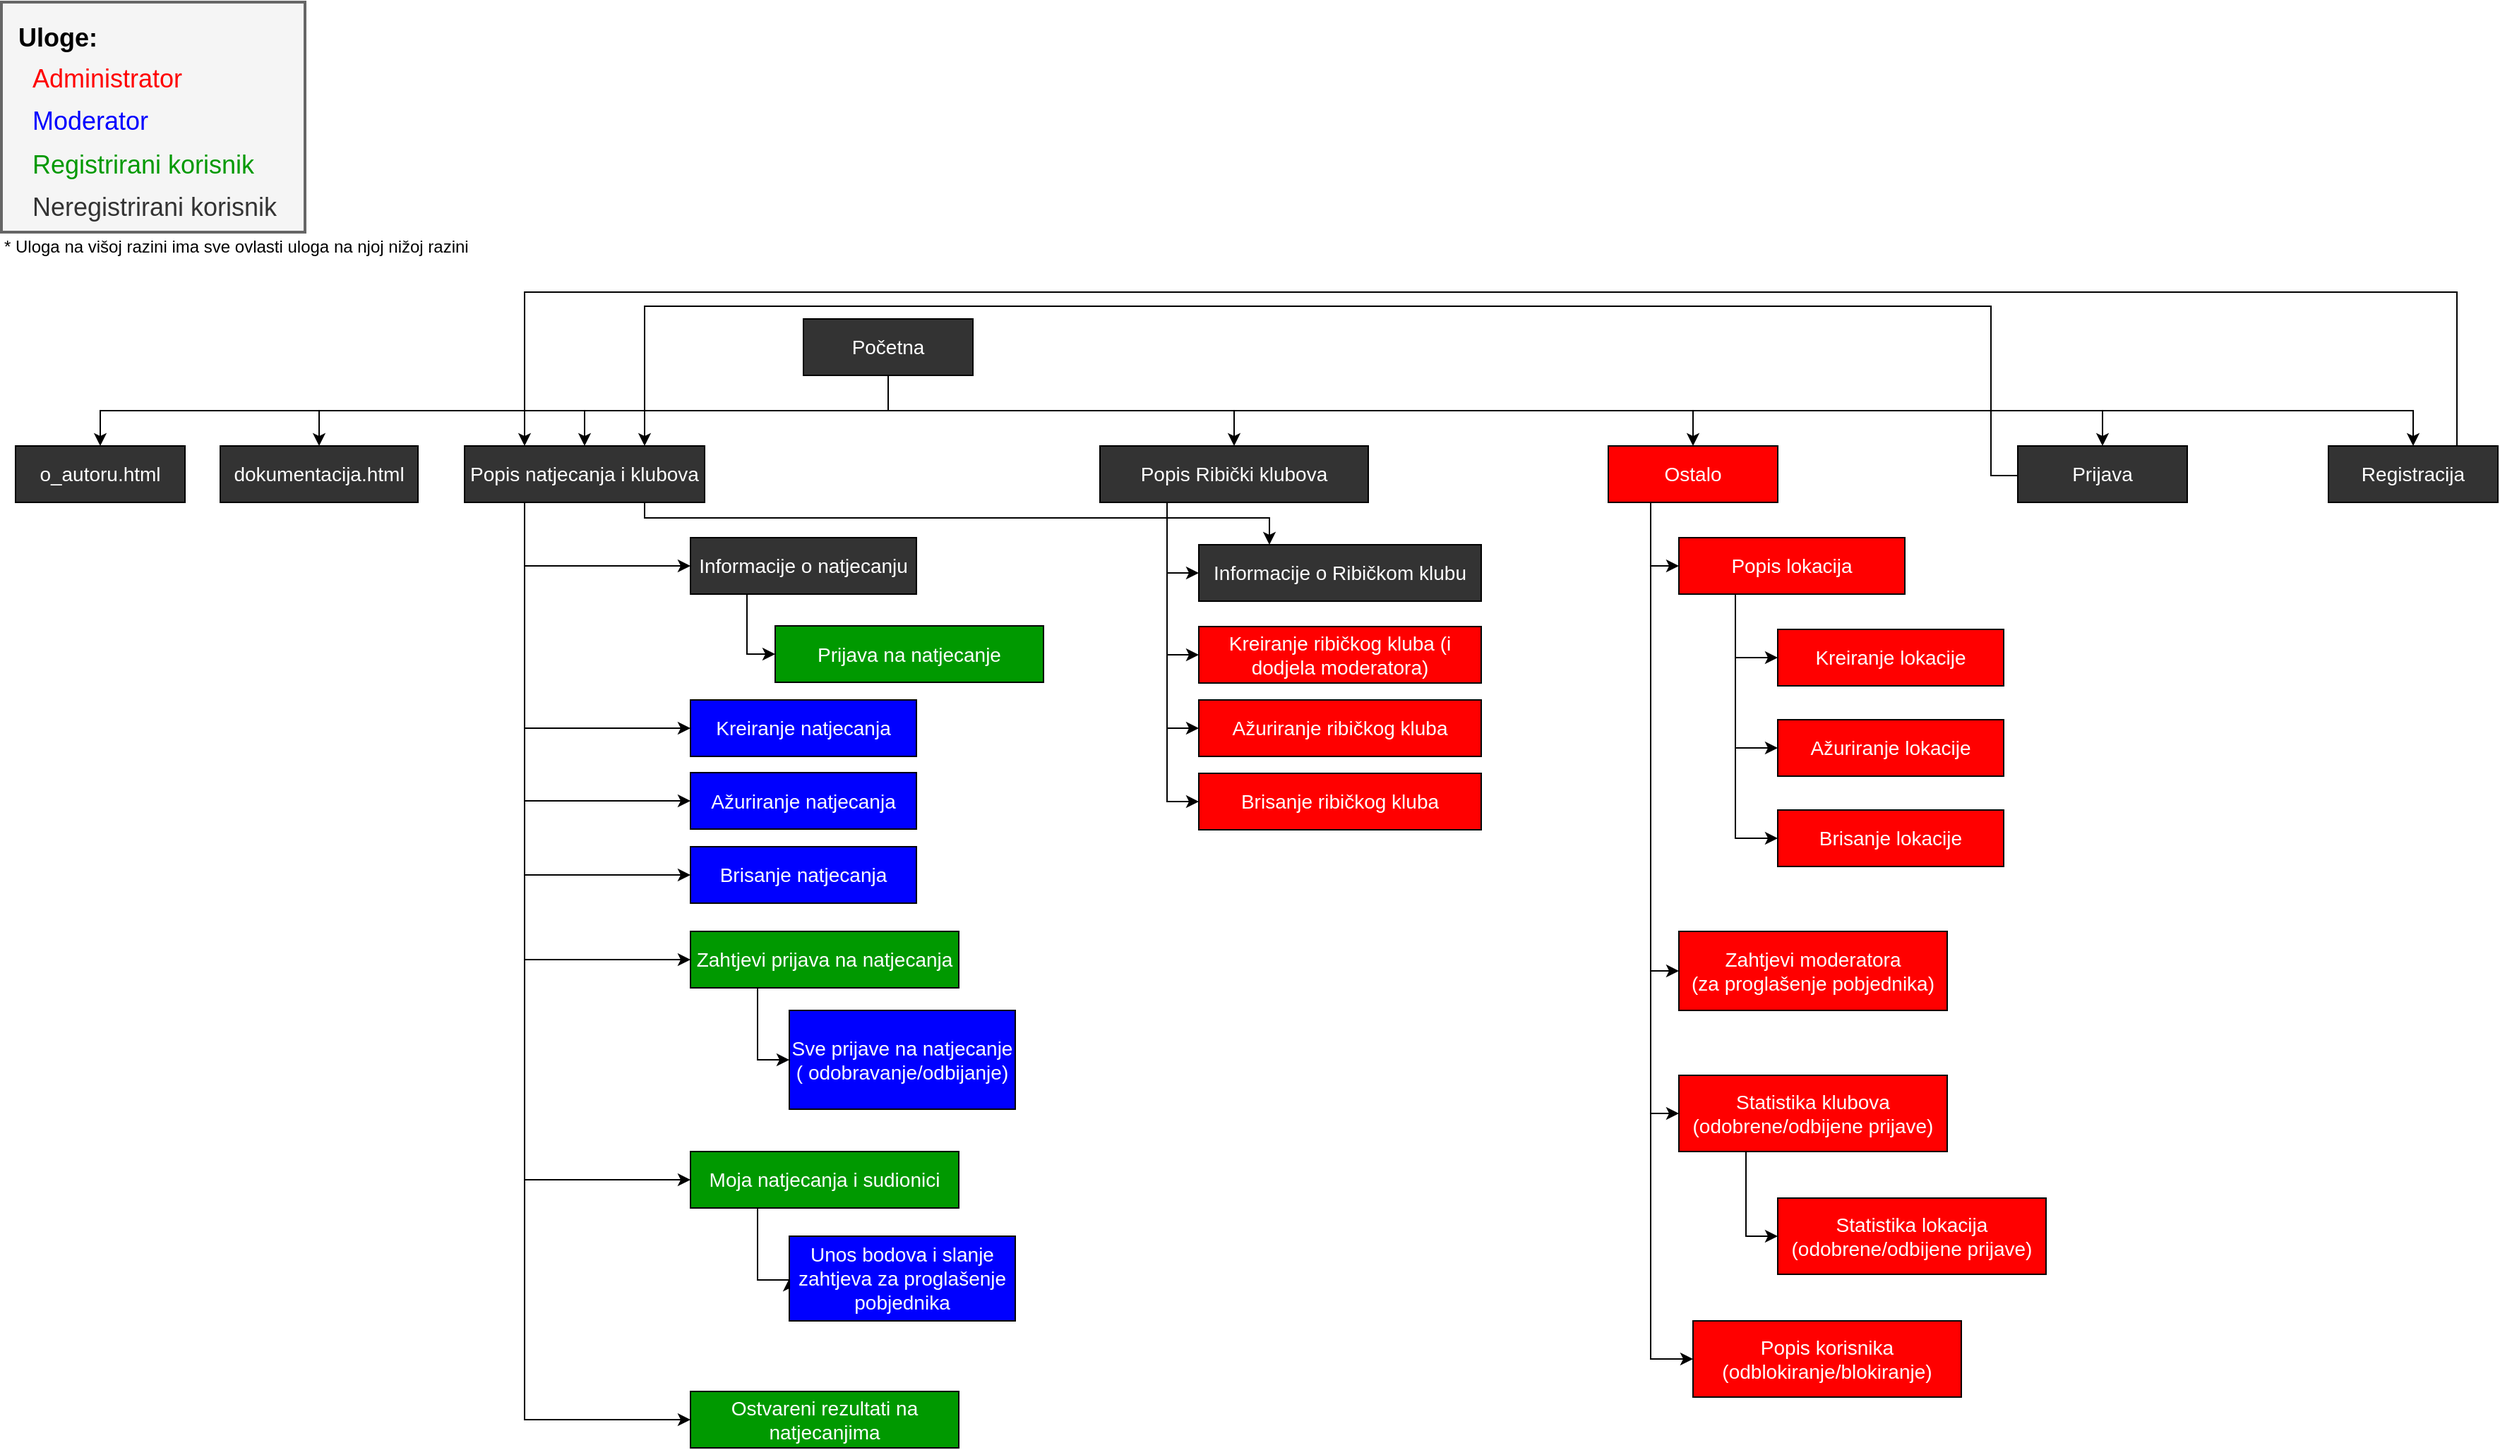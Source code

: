 <mxfile version="10.7.3" type="device"><diagram id="GscYCZu5bTDggxSks4sM" name="Page-1"><mxGraphModel dx="2507" dy="2073" grid="1" gridSize="10" guides="1" tooltips="1" connect="1" arrows="1" fold="1" page="1" pageScale="1" pageWidth="827" pageHeight="1169" math="0" shadow="0"><root><mxCell id="0"/><mxCell id="1" parent="0"/><mxCell id="9zR0Nvz8Ftdz8GRD3QY8-79" value="" style="rounded=0;whiteSpace=wrap;html=1;strokeWidth=2;fillColor=#f5f5f5;strokeColor=#666666;fontColor=#333333;" parent="1" vertex="1"><mxGeometry x="-248" y="-234.5" width="215" height="163" as="geometry"/></mxCell><mxCell id="9zR0Nvz8Ftdz8GRD3QY8-15" style="edgeStyle=orthogonalEdgeStyle;rounded=0;orthogonalLoop=1;jettySize=auto;html=1;exitX=0.5;exitY=1;exitDx=0;exitDy=0;entryX=0.5;entryY=0;entryDx=0;entryDy=0;" parent="1" source="9zR0Nvz8Ftdz8GRD3QY8-1" target="9zR0Nvz8Ftdz8GRD3QY8-9" edge="1"><mxGeometry relative="1" as="geometry"/></mxCell><mxCell id="9zR0Nvz8Ftdz8GRD3QY8-17" style="edgeStyle=orthogonalEdgeStyle;rounded=0;orthogonalLoop=1;jettySize=auto;html=1;exitX=0.5;exitY=1;exitDx=0;exitDy=0;" parent="1" source="9zR0Nvz8Ftdz8GRD3QY8-1" target="9zR0Nvz8Ftdz8GRD3QY8-7" edge="1"><mxGeometry relative="1" as="geometry"/></mxCell><mxCell id="9zR0Nvz8Ftdz8GRD3QY8-18" style="edgeStyle=orthogonalEdgeStyle;rounded=0;orthogonalLoop=1;jettySize=auto;html=1;exitX=0.5;exitY=1;exitDx=0;exitDy=0;" parent="1" source="9zR0Nvz8Ftdz8GRD3QY8-1" target="9zR0Nvz8Ftdz8GRD3QY8-2" edge="1"><mxGeometry relative="1" as="geometry"/></mxCell><mxCell id="9zR0Nvz8Ftdz8GRD3QY8-22" style="edgeStyle=orthogonalEdgeStyle;rounded=0;orthogonalLoop=1;jettySize=auto;html=1;exitX=0.5;exitY=1;exitDx=0;exitDy=0;entryX=0.5;entryY=0;entryDx=0;entryDy=0;" parent="1" source="9zR0Nvz8Ftdz8GRD3QY8-1" target="9zR0Nvz8Ftdz8GRD3QY8-3" edge="1"><mxGeometry relative="1" as="geometry"/></mxCell><mxCell id="9zR0Nvz8Ftdz8GRD3QY8-26" style="edgeStyle=orthogonalEdgeStyle;rounded=0;orthogonalLoop=1;jettySize=auto;html=1;exitX=0.5;exitY=1;exitDx=0;exitDy=0;" parent="1" source="9zR0Nvz8Ftdz8GRD3QY8-1" target="9zR0Nvz8Ftdz8GRD3QY8-24" edge="1"><mxGeometry relative="1" as="geometry"/></mxCell><mxCell id="9zR0Nvz8Ftdz8GRD3QY8-27" style="edgeStyle=orthogonalEdgeStyle;rounded=0;orthogonalLoop=1;jettySize=auto;html=1;exitX=0.5;exitY=1;exitDx=0;exitDy=0;" parent="1" source="9zR0Nvz8Ftdz8GRD3QY8-1" target="9zR0Nvz8Ftdz8GRD3QY8-25" edge="1"><mxGeometry relative="1" as="geometry"/></mxCell><mxCell id="0npXBOmnG-CyoyQicnhm-7" style="edgeStyle=orthogonalEdgeStyle;rounded=0;orthogonalLoop=1;jettySize=auto;html=1;exitX=0.5;exitY=1;exitDx=0;exitDy=0;" edge="1" parent="1" source="9zR0Nvz8Ftdz8GRD3QY8-1" target="0npXBOmnG-CyoyQicnhm-6"><mxGeometry relative="1" as="geometry"/></mxCell><mxCell id="9zR0Nvz8Ftdz8GRD3QY8-1" value="&lt;font style=&quot;font-size: 14px&quot;&gt;Početna&lt;/font&gt;" style="rounded=0;whiteSpace=wrap;html=1;fillColor=#333333;fontColor=#FFFFFF;" parent="1" vertex="1"><mxGeometry x="320" y="-10" width="120" height="40" as="geometry"/></mxCell><mxCell id="9zR0Nvz8Ftdz8GRD3QY8-55" style="edgeStyle=orthogonalEdgeStyle;rounded=0;orthogonalLoop=1;jettySize=auto;html=1;exitX=0;exitY=0.5;exitDx=0;exitDy=0;entryX=0.75;entryY=0;entryDx=0;entryDy=0;" parent="1" source="9zR0Nvz8Ftdz8GRD3QY8-2" target="9zR0Nvz8Ftdz8GRD3QY8-24" edge="1"><mxGeometry relative="1" as="geometry"><Array as="points"><mxPoint x="1161" y="101"/><mxPoint x="1161" y="-19"/><mxPoint x="207" y="-19"/></Array></mxGeometry></mxCell><mxCell id="9zR0Nvz8Ftdz8GRD3QY8-2" value="&lt;font style=&quot;font-size: 14px&quot;&gt;Prijava&lt;/font&gt;" style="rounded=0;whiteSpace=wrap;html=1;fontColor=#FFFFFF;fillColor=#333333;" parent="1" vertex="1"><mxGeometry x="1180" y="80" width="120" height="40" as="geometry"/></mxCell><mxCell id="0npXBOmnG-CyoyQicnhm-5" style="edgeStyle=orthogonalEdgeStyle;rounded=0;orthogonalLoop=1;jettySize=auto;html=1;exitX=0.75;exitY=0;exitDx=0;exitDy=0;entryX=0.25;entryY=0;entryDx=0;entryDy=0;" edge="1" parent="1" source="9zR0Nvz8Ftdz8GRD3QY8-3" target="9zR0Nvz8Ftdz8GRD3QY8-24"><mxGeometry relative="1" as="geometry"><Array as="points"><mxPoint x="1491" y="-29"/><mxPoint x="123" y="-29"/></Array></mxGeometry></mxCell><mxCell id="9zR0Nvz8Ftdz8GRD3QY8-3" value="&lt;font style=&quot;font-size: 14px&quot;&gt;Registracija&lt;/font&gt;" style="rounded=0;whiteSpace=wrap;html=1;fillColor=#333333;fontColor=#FFFFFF;" parent="1" vertex="1"><mxGeometry x="1400" y="80" width="120" height="40" as="geometry"/></mxCell><mxCell id="9zR0Nvz8Ftdz8GRD3QY8-7" value="&lt;font style=&quot;font-size: 14px&quot;&gt;o_autoru.html&lt;/font&gt;" style="rounded=0;whiteSpace=wrap;html=1;fillColor=#333333;fontColor=#FFFFFF;" parent="1" vertex="1"><mxGeometry x="-238" y="80" width="120" height="40" as="geometry"/></mxCell><mxCell id="9zR0Nvz8Ftdz8GRD3QY8-9" value="&lt;span style=&quot;font-size: 14px&quot;&gt;dokumentacija.html&lt;/span&gt;" style="rounded=0;whiteSpace=wrap;html=1;fontColor=#FFFFFF;fillColor=#333333;" parent="1" vertex="1"><mxGeometry x="-93" y="80" width="140" height="40" as="geometry"/></mxCell><mxCell id="9zR0Nvz8Ftdz8GRD3QY8-35" style="edgeStyle=orthogonalEdgeStyle;rounded=0;orthogonalLoop=1;jettySize=auto;html=1;exitX=0.25;exitY=1;exitDx=0;exitDy=0;entryX=0;entryY=0.5;entryDx=0;entryDy=0;" parent="1" source="9zR0Nvz8Ftdz8GRD3QY8-24" target="9zR0Nvz8Ftdz8GRD3QY8-31" edge="1"><mxGeometry relative="1" as="geometry"/></mxCell><mxCell id="9zR0Nvz8Ftdz8GRD3QY8-36" style="edgeStyle=orthogonalEdgeStyle;rounded=0;orthogonalLoop=1;jettySize=auto;html=1;exitX=0.25;exitY=1;exitDx=0;exitDy=0;entryX=0;entryY=0.5;entryDx=0;entryDy=0;" parent="1" source="9zR0Nvz8Ftdz8GRD3QY8-24" target="9zR0Nvz8Ftdz8GRD3QY8-32" edge="1"><mxGeometry relative="1" as="geometry"/></mxCell><mxCell id="9zR0Nvz8Ftdz8GRD3QY8-57" style="edgeStyle=orthogonalEdgeStyle;rounded=0;orthogonalLoop=1;jettySize=auto;html=1;exitX=0.25;exitY=1;exitDx=0;exitDy=0;entryX=0;entryY=0.5;entryDx=0;entryDy=0;" parent="1" source="9zR0Nvz8Ftdz8GRD3QY8-24" target="9zR0Nvz8Ftdz8GRD3QY8-28" edge="1"><mxGeometry relative="1" as="geometry"/></mxCell><mxCell id="9zR0Nvz8Ftdz8GRD3QY8-59" style="edgeStyle=orthogonalEdgeStyle;rounded=0;orthogonalLoop=1;jettySize=auto;html=1;exitX=0.25;exitY=1;exitDx=0;exitDy=0;entryX=0;entryY=0.5;entryDx=0;entryDy=0;" parent="1" source="9zR0Nvz8Ftdz8GRD3QY8-24" target="9zR0Nvz8Ftdz8GRD3QY8-58" edge="1"><mxGeometry relative="1" as="geometry"/></mxCell><mxCell id="0npXBOmnG-CyoyQicnhm-4" style="edgeStyle=orthogonalEdgeStyle;rounded=0;orthogonalLoop=1;jettySize=auto;html=1;exitX=0.75;exitY=1;exitDx=0;exitDy=0;entryX=0.25;entryY=0;entryDx=0;entryDy=0;" edge="1" parent="1" source="9zR0Nvz8Ftdz8GRD3QY8-24" target="9zR0Nvz8Ftdz8GRD3QY8-44"><mxGeometry relative="1" as="geometry"><Array as="points"><mxPoint x="208" y="131"/><mxPoint x="650" y="131"/></Array></mxGeometry></mxCell><mxCell id="0npXBOmnG-CyoyQicnhm-13" style="edgeStyle=orthogonalEdgeStyle;rounded=0;orthogonalLoop=1;jettySize=auto;html=1;exitX=0.25;exitY=1;exitDx=0;exitDy=0;entryX=0;entryY=0.5;entryDx=0;entryDy=0;" edge="1" parent="1" source="9zR0Nvz8Ftdz8GRD3QY8-24" target="0npXBOmnG-CyoyQicnhm-10"><mxGeometry relative="1" as="geometry"/></mxCell><mxCell id="0npXBOmnG-CyoyQicnhm-14" style="edgeStyle=orthogonalEdgeStyle;rounded=0;orthogonalLoop=1;jettySize=auto;html=1;exitX=0.25;exitY=1;exitDx=0;exitDy=0;entryX=0;entryY=0.5;entryDx=0;entryDy=0;" edge="1" parent="1" source="9zR0Nvz8Ftdz8GRD3QY8-24" target="0npXBOmnG-CyoyQicnhm-11"><mxGeometry relative="1" as="geometry"/></mxCell><mxCell id="0npXBOmnG-CyoyQicnhm-15" style="edgeStyle=orthogonalEdgeStyle;rounded=0;orthogonalLoop=1;jettySize=auto;html=1;exitX=0.25;exitY=1;exitDx=0;exitDy=0;entryX=0;entryY=0.5;entryDx=0;entryDy=0;" edge="1" parent="1" source="9zR0Nvz8Ftdz8GRD3QY8-24" target="0npXBOmnG-CyoyQicnhm-12"><mxGeometry relative="1" as="geometry"/></mxCell><mxCell id="9zR0Nvz8Ftdz8GRD3QY8-24" value="&lt;span style=&quot;font-size: 14px&quot;&gt;Popis natjecanja i klubova&lt;/span&gt;" style="rounded=0;whiteSpace=wrap;html=1;fontColor=#FFFFFF;fillColor=#333333;" parent="1" vertex="1"><mxGeometry x="80" y="80" width="170" height="40" as="geometry"/></mxCell><mxCell id="9zR0Nvz8Ftdz8GRD3QY8-46" style="edgeStyle=orthogonalEdgeStyle;rounded=0;orthogonalLoop=1;jettySize=auto;html=1;exitX=0.25;exitY=1;exitDx=0;exitDy=0;entryX=0;entryY=0.5;entryDx=0;entryDy=0;" parent="1" source="9zR0Nvz8Ftdz8GRD3QY8-25" target="9zR0Nvz8Ftdz8GRD3QY8-44" edge="1"><mxGeometry relative="1" as="geometry"/></mxCell><mxCell id="0npXBOmnG-CyoyQicnhm-21" style="edgeStyle=orthogonalEdgeStyle;rounded=0;orthogonalLoop=1;jettySize=auto;html=1;exitX=0.25;exitY=1;exitDx=0;exitDy=0;entryX=0;entryY=0.5;entryDx=0;entryDy=0;" edge="1" parent="1" source="9zR0Nvz8Ftdz8GRD3QY8-25" target="0npXBOmnG-CyoyQicnhm-18"><mxGeometry relative="1" as="geometry"/></mxCell><mxCell id="0npXBOmnG-CyoyQicnhm-22" style="edgeStyle=orthogonalEdgeStyle;rounded=0;orthogonalLoop=1;jettySize=auto;html=1;exitX=0.25;exitY=1;exitDx=0;exitDy=0;entryX=0;entryY=0.5;entryDx=0;entryDy=0;" edge="1" parent="1" source="9zR0Nvz8Ftdz8GRD3QY8-25" target="0npXBOmnG-CyoyQicnhm-19"><mxGeometry relative="1" as="geometry"/></mxCell><mxCell id="0npXBOmnG-CyoyQicnhm-23" style="edgeStyle=orthogonalEdgeStyle;rounded=0;orthogonalLoop=1;jettySize=auto;html=1;exitX=0.25;exitY=1;exitDx=0;exitDy=0;entryX=0;entryY=0.5;entryDx=0;entryDy=0;" edge="1" parent="1" source="9zR0Nvz8Ftdz8GRD3QY8-25" target="0npXBOmnG-CyoyQicnhm-20"><mxGeometry relative="1" as="geometry"/></mxCell><mxCell id="9zR0Nvz8Ftdz8GRD3QY8-25" value="&lt;span style=&quot;font-size: 14px&quot;&gt;Popis Ribički klubova&lt;/span&gt;" style="rounded=0;whiteSpace=wrap;html=1;fillColor=#333333;fontColor=#FFFFFF;" parent="1" vertex="1"><mxGeometry x="530" y="80" width="190" height="40" as="geometry"/></mxCell><mxCell id="9zR0Nvz8Ftdz8GRD3QY8-28" value="&lt;span style=&quot;font-size: 14px&quot;&gt;Ostvareni rezultati na natjecanjima&lt;/span&gt;" style="rounded=0;whiteSpace=wrap;html=1;fillColor=#009900;fontColor=#FFFFFF;" parent="1" vertex="1"><mxGeometry x="240" y="750" width="190" height="40" as="geometry"/></mxCell><mxCell id="9zR0Nvz8Ftdz8GRD3QY8-30" value="&lt;span style=&quot;font-size: 14px&quot;&gt;Prijava na natjecanje&lt;/span&gt;" style="rounded=0;whiteSpace=wrap;html=1;fillColor=#009900;fontColor=#FFFFFF;" parent="1" vertex="1"><mxGeometry x="300" y="207.5" width="190" height="40" as="geometry"/></mxCell><mxCell id="0npXBOmnG-CyoyQicnhm-17" style="edgeStyle=orthogonalEdgeStyle;rounded=0;orthogonalLoop=1;jettySize=auto;html=1;exitX=0.25;exitY=1;exitDx=0;exitDy=0;entryX=0;entryY=0.5;entryDx=0;entryDy=0;" edge="1" parent="1" source="9zR0Nvz8Ftdz8GRD3QY8-31" target="0npXBOmnG-CyoyQicnhm-16"><mxGeometry relative="1" as="geometry"/></mxCell><mxCell id="9zR0Nvz8Ftdz8GRD3QY8-31" value="&lt;span style=&quot;font-size: 14px&quot;&gt;Zahtjevi prijava na natjecanja&lt;/span&gt;" style="rounded=0;whiteSpace=wrap;html=1;fontColor=#FFFFFF;fillColor=#009900;" parent="1" vertex="1"><mxGeometry x="240" y="424" width="190" height="40" as="geometry"/></mxCell><mxCell id="9zR0Nvz8Ftdz8GRD3QY8-37" style="edgeStyle=orthogonalEdgeStyle;rounded=0;orthogonalLoop=1;jettySize=auto;html=1;exitX=0.25;exitY=1;exitDx=0;exitDy=0;entryX=0;entryY=0.5;entryDx=0;entryDy=0;" parent="1" source="9zR0Nvz8Ftdz8GRD3QY8-32" target="9zR0Nvz8Ftdz8GRD3QY8-40" edge="1"><mxGeometry relative="1" as="geometry"><Array as="points"><mxPoint x="288" y="671"/></Array><mxPoint x="299.667" y="660" as="targetPoint"/></mxGeometry></mxCell><mxCell id="9zR0Nvz8Ftdz8GRD3QY8-32" value="&lt;span style=&quot;font-size: 14px&quot;&gt;Moja natjecanja i sudionici&lt;/span&gt;" style="rounded=0;whiteSpace=wrap;html=1;fontColor=#FFFFFF;fillColor=#009900;" parent="1" vertex="1"><mxGeometry x="240" y="580" width="190" height="40" as="geometry"/></mxCell><mxCell id="9zR0Nvz8Ftdz8GRD3QY8-40" value="&lt;span style=&quot;font-size: 14px&quot;&gt;Unos bodova i slanje zahtjeva za proglašenje pobjednika&lt;/span&gt;" style="rounded=0;whiteSpace=wrap;html=1;fontColor=#FFFFFF;fillColor=#0000FF;" parent="1" vertex="1"><mxGeometry x="310" y="640" width="160" height="60" as="geometry"/></mxCell><mxCell id="9zR0Nvz8Ftdz8GRD3QY8-44" value="&lt;span style=&quot;font-size: 14px&quot;&gt;Informacije o Ribičkom klubu&lt;/span&gt;" style="rounded=0;whiteSpace=wrap;html=1;fillColor=#333333;fontColor=#FFFFFF;" parent="1" vertex="1"><mxGeometry x="600" y="150" width="200" height="40" as="geometry"/></mxCell><mxCell id="9zR0Nvz8Ftdz8GRD3QY8-51" value="&lt;span style=&quot;font-size: 14px&quot;&gt;Zahtjevi moderatora &lt;br&gt;(za proglašenje pobjednika)&lt;/span&gt;" style="rounded=0;whiteSpace=wrap;html=1;fillColor=#FF0000;fontColor=#FFFFFF;" parent="1" vertex="1"><mxGeometry x="940" y="424" width="190" height="56" as="geometry"/></mxCell><mxCell id="0npXBOmnG-CyoyQicnhm-9" style="edgeStyle=orthogonalEdgeStyle;rounded=0;orthogonalLoop=1;jettySize=auto;html=1;exitX=0.25;exitY=1;exitDx=0;exitDy=0;entryX=0;entryY=0.5;entryDx=0;entryDy=0;" edge="1" parent="1" source="9zR0Nvz8Ftdz8GRD3QY8-58" target="9zR0Nvz8Ftdz8GRD3QY8-30"><mxGeometry relative="1" as="geometry"/></mxCell><mxCell id="9zR0Nvz8Ftdz8GRD3QY8-58" value="&lt;span style=&quot;font-size: 14px&quot;&gt;Informacije o natjecanju&lt;/span&gt;" style="rounded=0;whiteSpace=wrap;html=1;fontColor=#FFFFFF;fillColor=#333333;" parent="1" vertex="1"><mxGeometry x="240" y="145" width="160" height="40" as="geometry"/></mxCell><mxCell id="9zR0Nvz8Ftdz8GRD3QY8-74" value="&lt;font style=&quot;font-size: 18px&quot;&gt;&lt;b&gt;Uloge:&lt;/b&gt;&lt;/font&gt;" style="text;html=1;resizable=0;points=[];autosize=1;align=left;verticalAlign=top;spacingTop=-4;" parent="1" vertex="1"><mxGeometry x="-238" y="-222.5" width="70" height="20" as="geometry"/></mxCell><mxCell id="9zR0Nvz8Ftdz8GRD3QY8-75" value="&lt;font style=&quot;font-size: 18px&quot;&gt;Administrator&lt;/font&gt;" style="text;html=1;resizable=0;points=[];autosize=1;align=left;verticalAlign=top;spacingTop=-4;fontColor=#FF0000;" parent="1" vertex="1"><mxGeometry x="-228" y="-193.5" width="120" height="20" as="geometry"/></mxCell><mxCell id="9zR0Nvz8Ftdz8GRD3QY8-76" value="&lt;font style=&quot;font-size: 18px&quot;&gt;Moderator&lt;/font&gt;" style="text;html=1;resizable=0;points=[];autosize=1;align=left;verticalAlign=top;spacingTop=-4;fontColor=#0000FF;" parent="1" vertex="1"><mxGeometry x="-228" y="-163.5" width="100" height="20" as="geometry"/></mxCell><mxCell id="9zR0Nvz8Ftdz8GRD3QY8-77" value="&lt;font style=&quot;font-size: 18px&quot;&gt;Registrirani korisnik&lt;/font&gt;" style="text;html=1;resizable=0;points=[];autosize=1;align=left;verticalAlign=top;spacingTop=-4;fontColor=#009900;" parent="1" vertex="1"><mxGeometry x="-228" y="-132.5" width="170" height="20" as="geometry"/></mxCell><mxCell id="9zR0Nvz8Ftdz8GRD3QY8-78" value="&lt;font style=&quot;font-size: 18px&quot;&gt;Neregistrirani korisnik&lt;/font&gt;" style="text;html=1;resizable=0;points=[];autosize=1;align=left;verticalAlign=top;spacingTop=-4;fontColor=#333333;" parent="1" vertex="1"><mxGeometry x="-228" y="-102.5" width="190" height="20" as="geometry"/></mxCell><mxCell id="9zR0Nvz8Ftdz8GRD3QY8-80" value="* Uloga na višoj razini ima sve ovlasti uloga na njoj nižoj razini" style="text;html=1;resizable=0;points=[];autosize=1;align=left;verticalAlign=top;spacingTop=-4;" parent="1" vertex="1"><mxGeometry x="-248" y="-71.5" width="340" height="20" as="geometry"/></mxCell><mxCell id="0npXBOmnG-CyoyQicnhm-25" style="edgeStyle=orthogonalEdgeStyle;rounded=0;orthogonalLoop=1;jettySize=auto;html=1;exitX=0.25;exitY=1;exitDx=0;exitDy=0;entryX=0;entryY=0.5;entryDx=0;entryDy=0;" edge="1" parent="1" source="0npXBOmnG-CyoyQicnhm-6" target="0npXBOmnG-CyoyQicnhm-24"><mxGeometry relative="1" as="geometry"/></mxCell><mxCell id="0npXBOmnG-CyoyQicnhm-35" style="edgeStyle=orthogonalEdgeStyle;rounded=0;orthogonalLoop=1;jettySize=auto;html=1;exitX=0.25;exitY=1;exitDx=0;exitDy=0;entryX=0;entryY=0.5;entryDx=0;entryDy=0;" edge="1" parent="1" source="0npXBOmnG-CyoyQicnhm-6" target="9zR0Nvz8Ftdz8GRD3QY8-51"><mxGeometry relative="1" as="geometry"/></mxCell><mxCell id="0npXBOmnG-CyoyQicnhm-37" style="edgeStyle=orthogonalEdgeStyle;rounded=0;orthogonalLoop=1;jettySize=auto;html=1;exitX=0.25;exitY=1;exitDx=0;exitDy=0;entryX=0;entryY=0.5;entryDx=0;entryDy=0;" edge="1" parent="1" source="0npXBOmnG-CyoyQicnhm-6" target="0npXBOmnG-CyoyQicnhm-36"><mxGeometry relative="1" as="geometry"/></mxCell><mxCell id="0npXBOmnG-CyoyQicnhm-41" style="edgeStyle=orthogonalEdgeStyle;rounded=0;orthogonalLoop=1;jettySize=auto;html=1;exitX=0.25;exitY=1;exitDx=0;exitDy=0;entryX=0;entryY=0.5;entryDx=0;entryDy=0;" edge="1" parent="1" source="0npXBOmnG-CyoyQicnhm-6" target="0npXBOmnG-CyoyQicnhm-40"><mxGeometry relative="1" as="geometry"/></mxCell><mxCell id="0npXBOmnG-CyoyQicnhm-6" value="&lt;font style=&quot;font-size: 14px&quot;&gt;Ostalo&lt;/font&gt;" style="rounded=0;whiteSpace=wrap;html=1;fillColor=#FF0000;fontColor=#FFFFFF;" vertex="1" parent="1"><mxGeometry x="890" y="80" width="120" height="40" as="geometry"/></mxCell><mxCell id="0npXBOmnG-CyoyQicnhm-10" value="&lt;span style=&quot;font-size: 14px&quot;&gt;Kreiranje natjecanja&lt;/span&gt;" style="rounded=0;whiteSpace=wrap;html=1;fontColor=#FFFFFF;fillColor=#0000FF;" vertex="1" parent="1"><mxGeometry x="240" y="260" width="160" height="40" as="geometry"/></mxCell><mxCell id="0npXBOmnG-CyoyQicnhm-11" value="&lt;span style=&quot;font-size: 14px&quot;&gt;Ažuriranje natjecanja&lt;/span&gt;" style="rounded=0;whiteSpace=wrap;html=1;fontColor=#FFFFFF;fillColor=#0000FF;" vertex="1" parent="1"><mxGeometry x="240" y="311.5" width="160" height="40" as="geometry"/></mxCell><mxCell id="0npXBOmnG-CyoyQicnhm-12" value="&lt;span style=&quot;font-size: 14px&quot;&gt;Brisanje natjecanja&lt;/span&gt;" style="rounded=0;whiteSpace=wrap;html=1;fontColor=#FFFFFF;fillColor=#0000FF;" vertex="1" parent="1"><mxGeometry x="240" y="364" width="160" height="40" as="geometry"/></mxCell><mxCell id="0npXBOmnG-CyoyQicnhm-16" value="&lt;span style=&quot;font-size: 14px&quot;&gt;Sve prijave na natjecanje ( odobravanje/odbijanje)&lt;/span&gt;" style="rounded=0;whiteSpace=wrap;html=1;fontColor=#FFFFFF;fillColor=#0000FF;" vertex="1" parent="1"><mxGeometry x="310" y="480" width="160" height="70" as="geometry"/></mxCell><mxCell id="0npXBOmnG-CyoyQicnhm-18" value="&lt;span style=&quot;font-size: 14px&quot;&gt;Kreiranje ribičkog kluba (i dodjela moderatora)&lt;/span&gt;" style="rounded=0;whiteSpace=wrap;html=1;fillColor=#FF0000;fontColor=#FFFFFF;" vertex="1" parent="1"><mxGeometry x="600" y="208" width="200" height="40" as="geometry"/></mxCell><mxCell id="0npXBOmnG-CyoyQicnhm-19" value="&lt;span style=&quot;font-size: 14px&quot;&gt;Ažuriranje ribičkog kluba&lt;/span&gt;" style="rounded=0;whiteSpace=wrap;html=1;fillColor=#FF0000;fontColor=#FFFFFF;" vertex="1" parent="1"><mxGeometry x="600" y="260" width="200" height="40" as="geometry"/></mxCell><mxCell id="0npXBOmnG-CyoyQicnhm-20" value="&lt;span style=&quot;font-size: 14px&quot;&gt;Brisanje ribičkog kluba&lt;/span&gt;" style="rounded=0;whiteSpace=wrap;html=1;fillColor=#FF0000;fontColor=#FFFFFF;" vertex="1" parent="1"><mxGeometry x="600" y="312" width="200" height="40" as="geometry"/></mxCell><mxCell id="0npXBOmnG-CyoyQicnhm-30" style="edgeStyle=orthogonalEdgeStyle;rounded=0;orthogonalLoop=1;jettySize=auto;html=1;exitX=0.25;exitY=1;exitDx=0;exitDy=0;entryX=0;entryY=0.5;entryDx=0;entryDy=0;" edge="1" parent="1" source="0npXBOmnG-CyoyQicnhm-24" target="0npXBOmnG-CyoyQicnhm-26"><mxGeometry relative="1" as="geometry"/></mxCell><mxCell id="0npXBOmnG-CyoyQicnhm-33" style="edgeStyle=orthogonalEdgeStyle;rounded=0;orthogonalLoop=1;jettySize=auto;html=1;exitX=0.25;exitY=1;exitDx=0;exitDy=0;entryX=0;entryY=0.5;entryDx=0;entryDy=0;" edge="1" parent="1" source="0npXBOmnG-CyoyQicnhm-24" target="0npXBOmnG-CyoyQicnhm-31"><mxGeometry relative="1" as="geometry"/></mxCell><mxCell id="0npXBOmnG-CyoyQicnhm-34" style="edgeStyle=orthogonalEdgeStyle;rounded=0;orthogonalLoop=1;jettySize=auto;html=1;exitX=0.25;exitY=1;exitDx=0;exitDy=0;entryX=0;entryY=0.5;entryDx=0;entryDy=0;" edge="1" parent="1" source="0npXBOmnG-CyoyQicnhm-24" target="0npXBOmnG-CyoyQicnhm-32"><mxGeometry relative="1" as="geometry"/></mxCell><mxCell id="0npXBOmnG-CyoyQicnhm-24" value="&lt;span style=&quot;font-size: 14px&quot;&gt;Popis lokacija&lt;/span&gt;" style="rounded=0;whiteSpace=wrap;html=1;fillColor=#FF0000;fontColor=#FFFFFF;" vertex="1" parent="1"><mxGeometry x="940" y="145" width="160" height="40" as="geometry"/></mxCell><mxCell id="0npXBOmnG-CyoyQicnhm-26" value="&lt;span style=&quot;font-size: 14px&quot;&gt;Kreiranje lokacije&lt;/span&gt;" style="rounded=0;whiteSpace=wrap;html=1;fillColor=#FF0000;fontColor=#FFFFFF;" vertex="1" parent="1"><mxGeometry x="1010" y="210" width="160" height="40" as="geometry"/></mxCell><mxCell id="0npXBOmnG-CyoyQicnhm-31" value="&lt;span style=&quot;font-size: 14px&quot;&gt;Ažuriranje lokacije&lt;/span&gt;" style="rounded=0;whiteSpace=wrap;html=1;fillColor=#FF0000;fontColor=#FFFFFF;" vertex="1" parent="1"><mxGeometry x="1010" y="274" width="160" height="40" as="geometry"/></mxCell><mxCell id="0npXBOmnG-CyoyQicnhm-32" value="&lt;span style=&quot;font-size: 14px&quot;&gt;Brisanje lokacije&lt;/span&gt;" style="rounded=0;whiteSpace=wrap;html=1;fillColor=#FF0000;fontColor=#FFFFFF;" vertex="1" parent="1"><mxGeometry x="1010" y="338" width="160" height="40" as="geometry"/></mxCell><mxCell id="0npXBOmnG-CyoyQicnhm-39" style="edgeStyle=orthogonalEdgeStyle;rounded=0;orthogonalLoop=1;jettySize=auto;html=1;exitX=0.25;exitY=1;exitDx=0;exitDy=0;entryX=0;entryY=0.5;entryDx=0;entryDy=0;" edge="1" parent="1" source="0npXBOmnG-CyoyQicnhm-36" target="0npXBOmnG-CyoyQicnhm-38"><mxGeometry relative="1" as="geometry"/></mxCell><mxCell id="0npXBOmnG-CyoyQicnhm-36" value="&lt;font style=&quot;font-size: 14px&quot;&gt;Statistika klubova (odobrene/odbijene prijave)&lt;/font&gt;" style="rounded=0;whiteSpace=wrap;html=1;fillColor=#FF0000;fontColor=#FFFFFF;" vertex="1" parent="1"><mxGeometry x="940" y="526" width="190" height="54" as="geometry"/></mxCell><mxCell id="0npXBOmnG-CyoyQicnhm-38" value="&lt;font style=&quot;font-size: 14px&quot;&gt;Statistika lokacija (odobrene/odbijene prijave)&lt;/font&gt;" style="rounded=0;whiteSpace=wrap;html=1;fillColor=#FF0000;fontColor=#FFFFFF;" vertex="1" parent="1"><mxGeometry x="1010" y="613" width="190" height="54" as="geometry"/></mxCell><mxCell id="0npXBOmnG-CyoyQicnhm-40" value="&lt;font style=&quot;font-size: 14px&quot;&gt;Popis korisnika&lt;br&gt;(odblokiranje/blokiranje)&lt;/font&gt;" style="rounded=0;whiteSpace=wrap;html=1;fillColor=#FF0000;fontColor=#FFFFFF;" vertex="1" parent="1"><mxGeometry x="950" y="700" width="190" height="54" as="geometry"/></mxCell></root></mxGraphModel></diagram></mxfile>